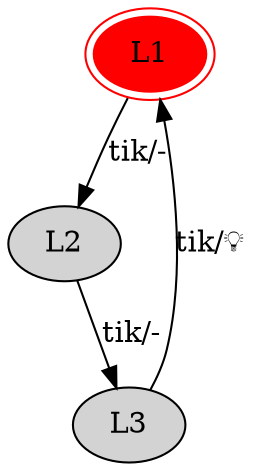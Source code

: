 digraph G {
L1[style=filled,peripheries=2,color=red];
L2[style=filled];
L3[style=filled];
L1 -> L2[label="tik/-"];
L2 -> L3[label="tik/-"];
L3 -> L1[label="tik/💡"];
}